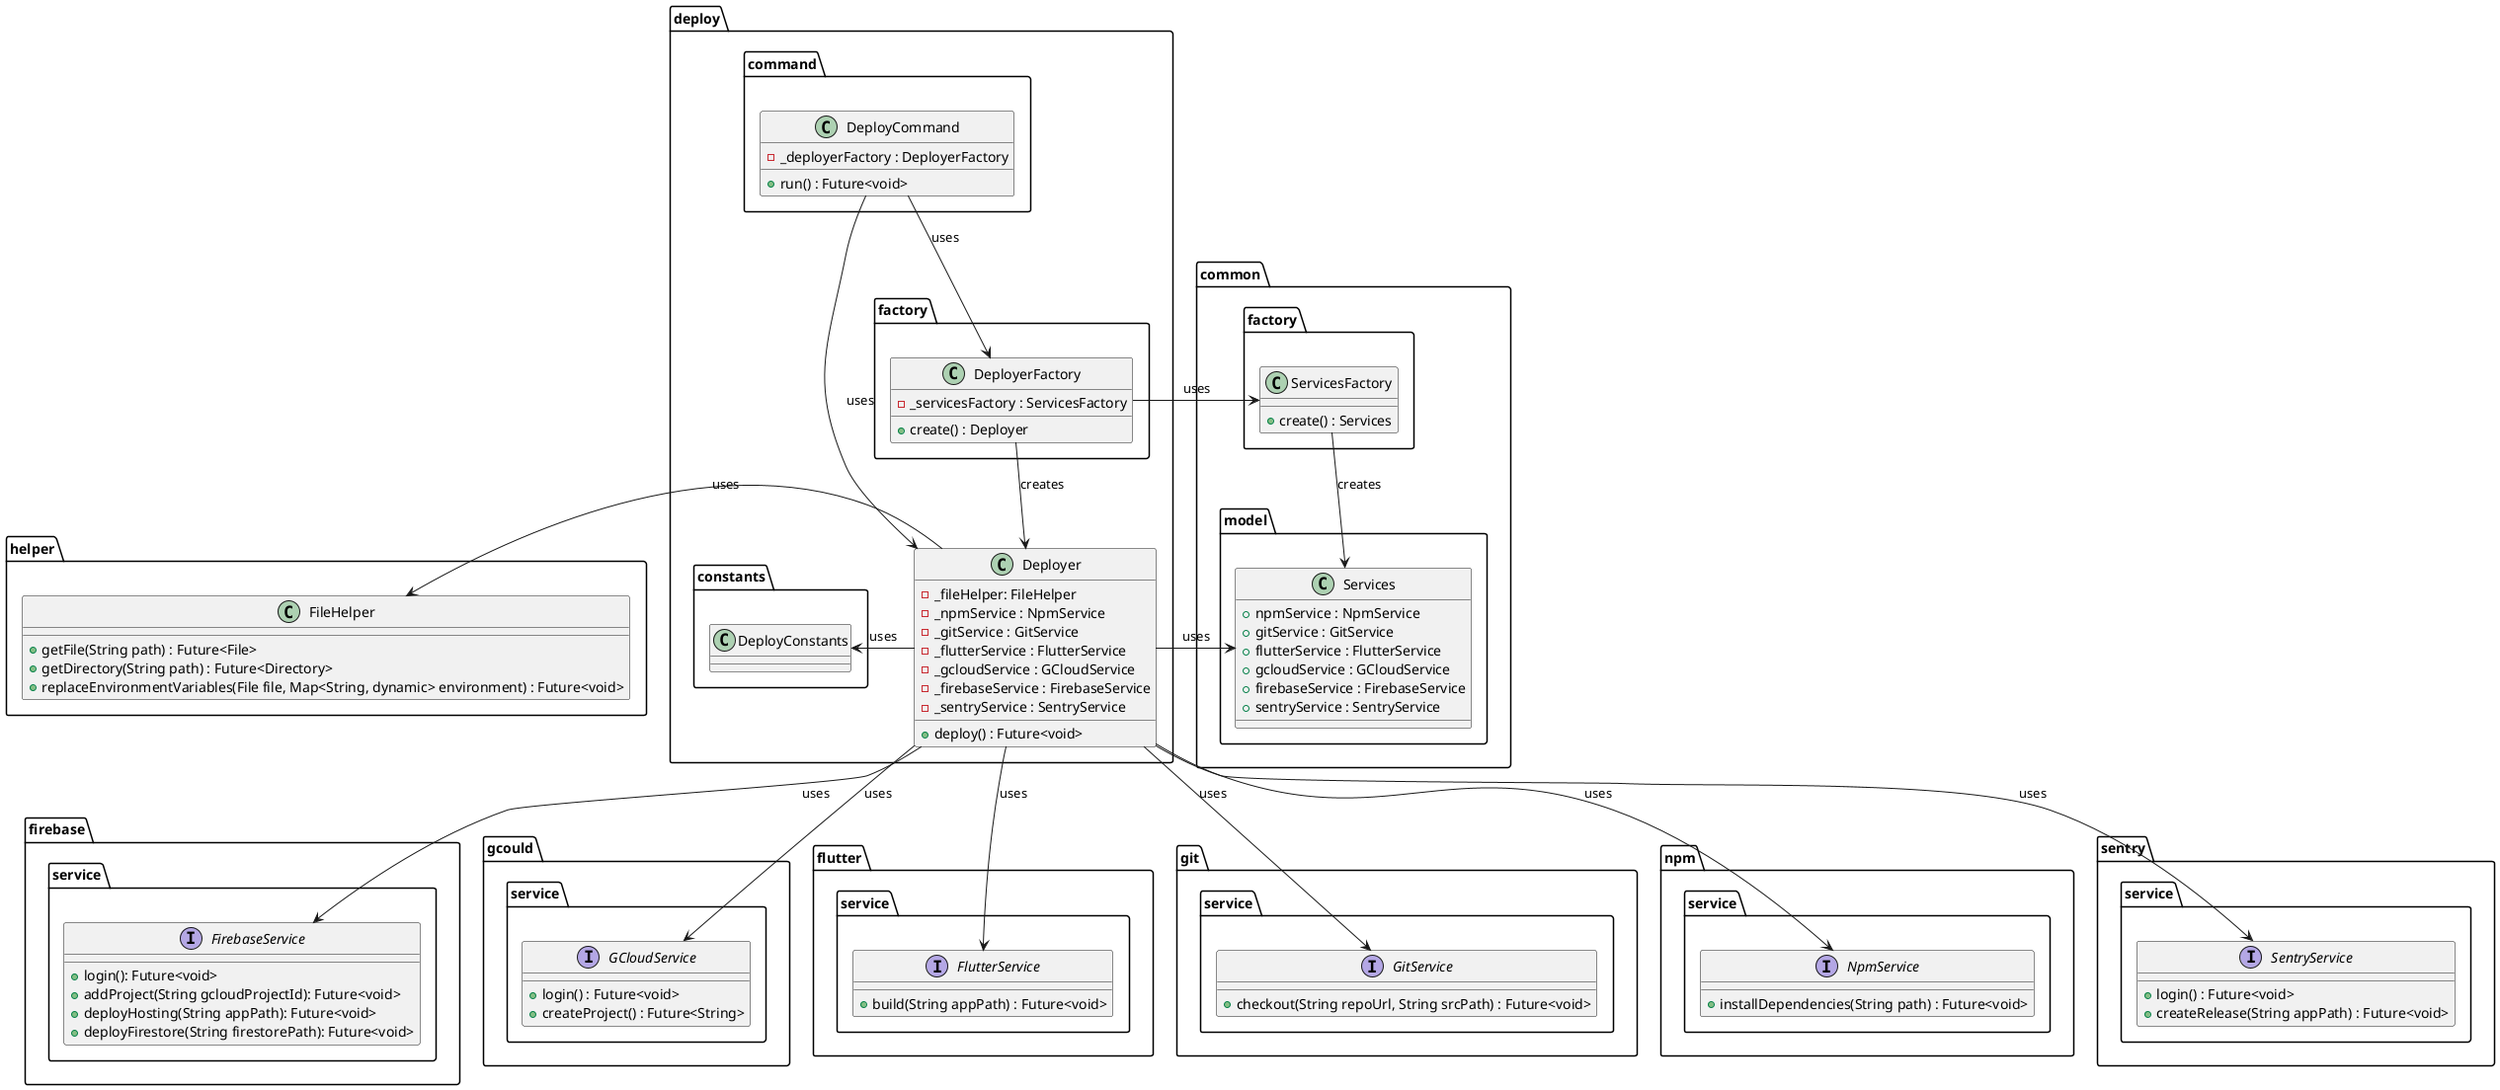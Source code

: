 @startuml deploy_command_class_diagram

package firebase.service {
    interface FirebaseService {
        + login(): Future<void>
        + addProject(String gcloudProjectId): Future<void>
        + deployHosting(String appPath): Future<void>
        + deployFirestore(String firestorePath): Future<void>
    }
}

package gcould.service {
    interface GCloudService {
        + login() : Future<void>
        + createProject() : Future<String>
    }
}

package flutter.service {
    interface FlutterService  {
        + build(String appPath) : Future<void>
    }
}

package  git.service{
    interface GitService  {
        + checkout(String repoUrl, String srcPath) : Future<void>
    }
}

package  npm.service {
    interface NpmService  {
        + installDependencies(String path) : Future<void>
    }
}

package sentry.service{
    interface SentryService  {
        + login() : Future<void>
        + createRelease(String appPath) : Future<void>
    }
}

package common {
    package model {
        class Services {
            + npmService : NpmService
            + gitService : GitService
            + flutterService : FlutterService
            + gcloudService : GCloudService
            + firebaseService : FirebaseService
            + sentryService : SentryService
        }
    }

    package factory as common.factory{
        class ServicesFactory {
            + create() : Services
        }
    }
}


package deploy {
    package command {
        class DeployCommand {
            - _deployerFactory : DeployerFactory
            + run() : Future<void>
        }
    }

    package constants {
        class DeployConstants{}
    }

    package factory {
        class DeployerFactory {
            - _servicesFactory : ServicesFactory
            + create() : Deployer
        }
    }

    class Deployer {
        - _fileHelper: FileHelper
        - _npmService : NpmService
        - _gitService : GitService
        - _flutterService : FlutterService
        - _gcloudService : GCloudService
        - _firebaseService : FirebaseService
        - _sentryService : SentryService
        + deploy() : Future<void>
    }
}

package helper {
    class FileHelper {
        + getFile(String path) : Future<File>
        + getDirectory(String path) : Future<Directory>
        + replaceEnvironmentVariables(File file, Map<String, dynamic> environment) : Future<void>
    }
}

Deployer -down-> NpmService : uses
Deployer -down-> GitService : uses
Deployer -down-> FlutterService : uses
Deployer -down-> GCloudService : uses
Deployer -down-> FirebaseService : uses
Deployer -down-> SentryService : uses
Deployer -left-> FileHelper : uses
Deployer -> DeployConstants : uses
Deployer -> Services : uses

DeployCommand -down-> Deployer : uses
DeployCommand -down-> DeployerFactory : uses
DeployerFactory -left-> ServicesFactory : uses

ServicesFactory --> Services : creates

DeployerFactory --> Deployer : creates

@enduml
